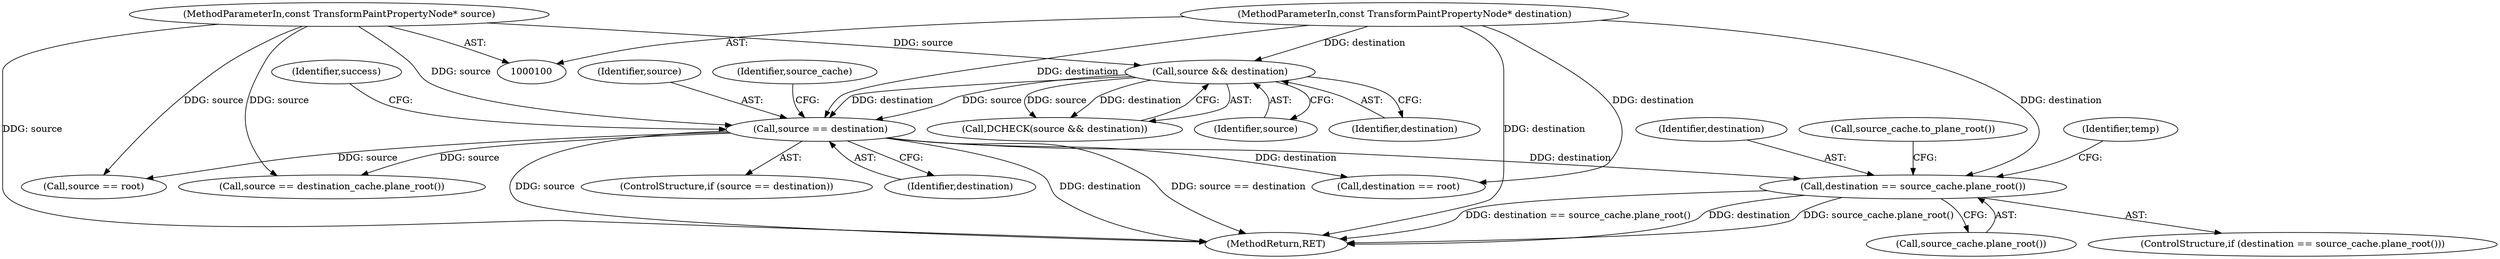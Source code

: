 digraph "0_Chrome_f911e11e7f6b5c0d6f5ee694a9871de6619889f7_45@pointer" {
"1000150" [label="(Call,destination == source_cache.plane_root())"];
"1000118" [label="(Call,source == destination)"];
"1000106" [label="(Call,source && destination)"];
"1000101" [label="(MethodParameterIn,const TransformPaintPropertyNode* source)"];
"1000102" [label="(MethodParameterIn,const TransformPaintPropertyNode* destination)"];
"1000150" [label="(Call,destination == source_cache.plane_root())"];
"1000117" [label="(ControlStructure,if (source == destination))"];
"1000101" [label="(MethodParameterIn,const TransformPaintPropertyNode* source)"];
"1000119" [label="(Identifier,source)"];
"1000105" [label="(Call,DCHECK(source && destination))"];
"1000144" [label="(Call,source == destination_cache.plane_root())"];
"1000129" [label="(Identifier,source_cache)"];
"1000118" [label="(Call,source == destination)"];
"1000156" [label="(Identifier,temp)"];
"1000106" [label="(Call,source && destination)"];
"1000202" [label="(MethodReturn,RET)"];
"1000102" [label="(MethodParameterIn,const TransformPaintPropertyNode* destination)"];
"1000151" [label="(Identifier,destination)"];
"1000152" [label="(Call,source_cache.plane_root())"];
"1000154" [label="(Call,source_cache.to_plane_root())"];
"1000149" [label="(ControlStructure,if (destination == source_cache.plane_root()))"];
"1000185" [label="(Call,destination == root)"];
"1000107" [label="(Identifier,source)"];
"1000179" [label="(Call,source == root)"];
"1000120" [label="(Identifier,destination)"];
"1000123" [label="(Identifier,success)"];
"1000108" [label="(Identifier,destination)"];
"1000150" -> "1000149"  [label="AST: "];
"1000150" -> "1000152"  [label="CFG: "];
"1000151" -> "1000150"  [label="AST: "];
"1000152" -> "1000150"  [label="AST: "];
"1000154" -> "1000150"  [label="CFG: "];
"1000156" -> "1000150"  [label="CFG: "];
"1000150" -> "1000202"  [label="DDG: destination"];
"1000150" -> "1000202"  [label="DDG: source_cache.plane_root()"];
"1000150" -> "1000202"  [label="DDG: destination == source_cache.plane_root()"];
"1000118" -> "1000150"  [label="DDG: destination"];
"1000102" -> "1000150"  [label="DDG: destination"];
"1000118" -> "1000117"  [label="AST: "];
"1000118" -> "1000120"  [label="CFG: "];
"1000119" -> "1000118"  [label="AST: "];
"1000120" -> "1000118"  [label="AST: "];
"1000123" -> "1000118"  [label="CFG: "];
"1000129" -> "1000118"  [label="CFG: "];
"1000118" -> "1000202"  [label="DDG: source == destination"];
"1000118" -> "1000202"  [label="DDG: source"];
"1000118" -> "1000202"  [label="DDG: destination"];
"1000106" -> "1000118"  [label="DDG: source"];
"1000106" -> "1000118"  [label="DDG: destination"];
"1000101" -> "1000118"  [label="DDG: source"];
"1000102" -> "1000118"  [label="DDG: destination"];
"1000118" -> "1000144"  [label="DDG: source"];
"1000118" -> "1000179"  [label="DDG: source"];
"1000118" -> "1000185"  [label="DDG: destination"];
"1000106" -> "1000105"  [label="AST: "];
"1000106" -> "1000107"  [label="CFG: "];
"1000106" -> "1000108"  [label="CFG: "];
"1000107" -> "1000106"  [label="AST: "];
"1000108" -> "1000106"  [label="AST: "];
"1000105" -> "1000106"  [label="CFG: "];
"1000106" -> "1000105"  [label="DDG: source"];
"1000106" -> "1000105"  [label="DDG: destination"];
"1000101" -> "1000106"  [label="DDG: source"];
"1000102" -> "1000106"  [label="DDG: destination"];
"1000101" -> "1000100"  [label="AST: "];
"1000101" -> "1000202"  [label="DDG: source"];
"1000101" -> "1000144"  [label="DDG: source"];
"1000101" -> "1000179"  [label="DDG: source"];
"1000102" -> "1000100"  [label="AST: "];
"1000102" -> "1000202"  [label="DDG: destination"];
"1000102" -> "1000185"  [label="DDG: destination"];
}
